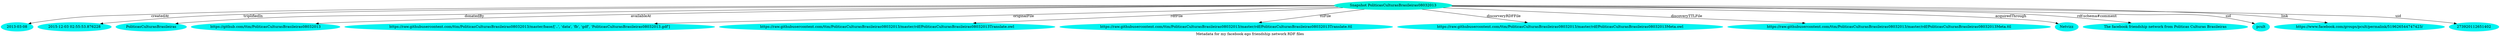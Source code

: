 digraph  {
	graph [label="Metadata for my facebook ego friendship network RDF files"];
	node [label="\N"];
	"Snapshot PoliticasCulturasBrasileiras08032013"	 [color="#02F3DD",
		style=filled];
	73289	 [color="#02F3F1",
		label="2013-03-08",
		style=filled];
	"Snapshot PoliticasCulturasBrasileiras08032013" -> 73289	 [label=createdAt];
	73290	 [color="#02F3F1",
		label="2015-12-03 02:55:53.876228",
		style=filled];
	"Snapshot PoliticasCulturasBrasileiras08032013" -> 73290	 [label=triplifiedIn];
	73291	 [color="#02F3F1",
		label=PoliticasCulturasBrasileiras,
		style=filled];
	"Snapshot PoliticasCulturasBrasileiras08032013" -> 73291	 [label=donatedBy];
	73292	 [color="#02F3F1",
		label="https://github.com/ttm/PoliticasCulturasBrasileiras08032013",
		style=filled];
	"Snapshot PoliticasCulturasBrasileiras08032013" -> 73292	 [label=availableAt];
	73293	 [color="#02F3F1",
		label="https://raw.githubusercontent.com/ttm/PoliticasCulturasBrasileiras08032013/master/base/['..', 'data', 'fb', 'gdf', 'PoliticasCulturasBrasileiras08032013.gdf']",
		style=filled];
	"Snapshot PoliticasCulturasBrasileiras08032013" -> 73293	 [label=originalFile];
	73294	 [color="#02F3F1",
		label="https://raw.githubusercontent.com/ttm/PoliticasCulturasBrasileiras08032013/master/rdf/PoliticasCulturasBrasileiras08032013Translate.owl",
		style=filled];
	"Snapshot PoliticasCulturasBrasileiras08032013" -> 73294	 [label=rdfFile];
	73295	 [color="#02F3F1",
		label="https://raw.githubusercontent.com/ttm/PoliticasCulturasBrasileiras08032013/master/rdf/PoliticasCulturasBrasileiras08032013Translate.ttl",
		style=filled];
	"Snapshot PoliticasCulturasBrasileiras08032013" -> 73295	 [label=ttlFile];
	73296	 [color="#02F3F1",
		label="https://raw.githubusercontent.com/ttm/PoliticasCulturasBrasileiras08032013/master/rdf/PoliticasCulturasBrasileiras08032013Meta.owl",
		style=filled];
	"Snapshot PoliticasCulturasBrasileiras08032013" -> 73296	 [label=discorveryRDFFile];
	73297	 [color="#02F3F1",
		label="https://raw.githubusercontent.com/ttm/PoliticasCulturasBrasileiras08032013/master/rdf/PoliticasCulturasBrasileiras08032013Meta.ttl",
		style=filled];
	"Snapshot PoliticasCulturasBrasileiras08032013" -> 73297	 [label=discoveryTTLFile];
	73298	 [color="#02F3F1",
		label=Netvizz,
		style=filled];
	"Snapshot PoliticasCulturasBrasileiras08032013" -> 73298	 [label=acquiredThrough];
	73299	 [color="#02F3F1",
		label="The facebook friendship network from Politicas Culturas Brasileiras",
		style=filled];
	"Snapshot PoliticasCulturasBrasileiras08032013" -> 73299	 [label="rdf-schema#comment"];
	73300	 [color="#02F3F1",
		label=pcult,
		style=filled];
	"Snapshot PoliticasCulturasBrasileiras08032013" -> 73300	 [label=sid];
	73301	 [color="#02F3F1",
		label="https://www.facebook.com/groups/pcult/permalink/519626544747423/",
		style=filled];
	"Snapshot PoliticasCulturasBrasileiras08032013" -> 73301	 [label=link];
	73302	 [color="#02F3F1",
		label=273920112651402,
		style=filled];
	"Snapshot PoliticasCulturasBrasileiras08032013" -> 73302	 [label=uid];
}
